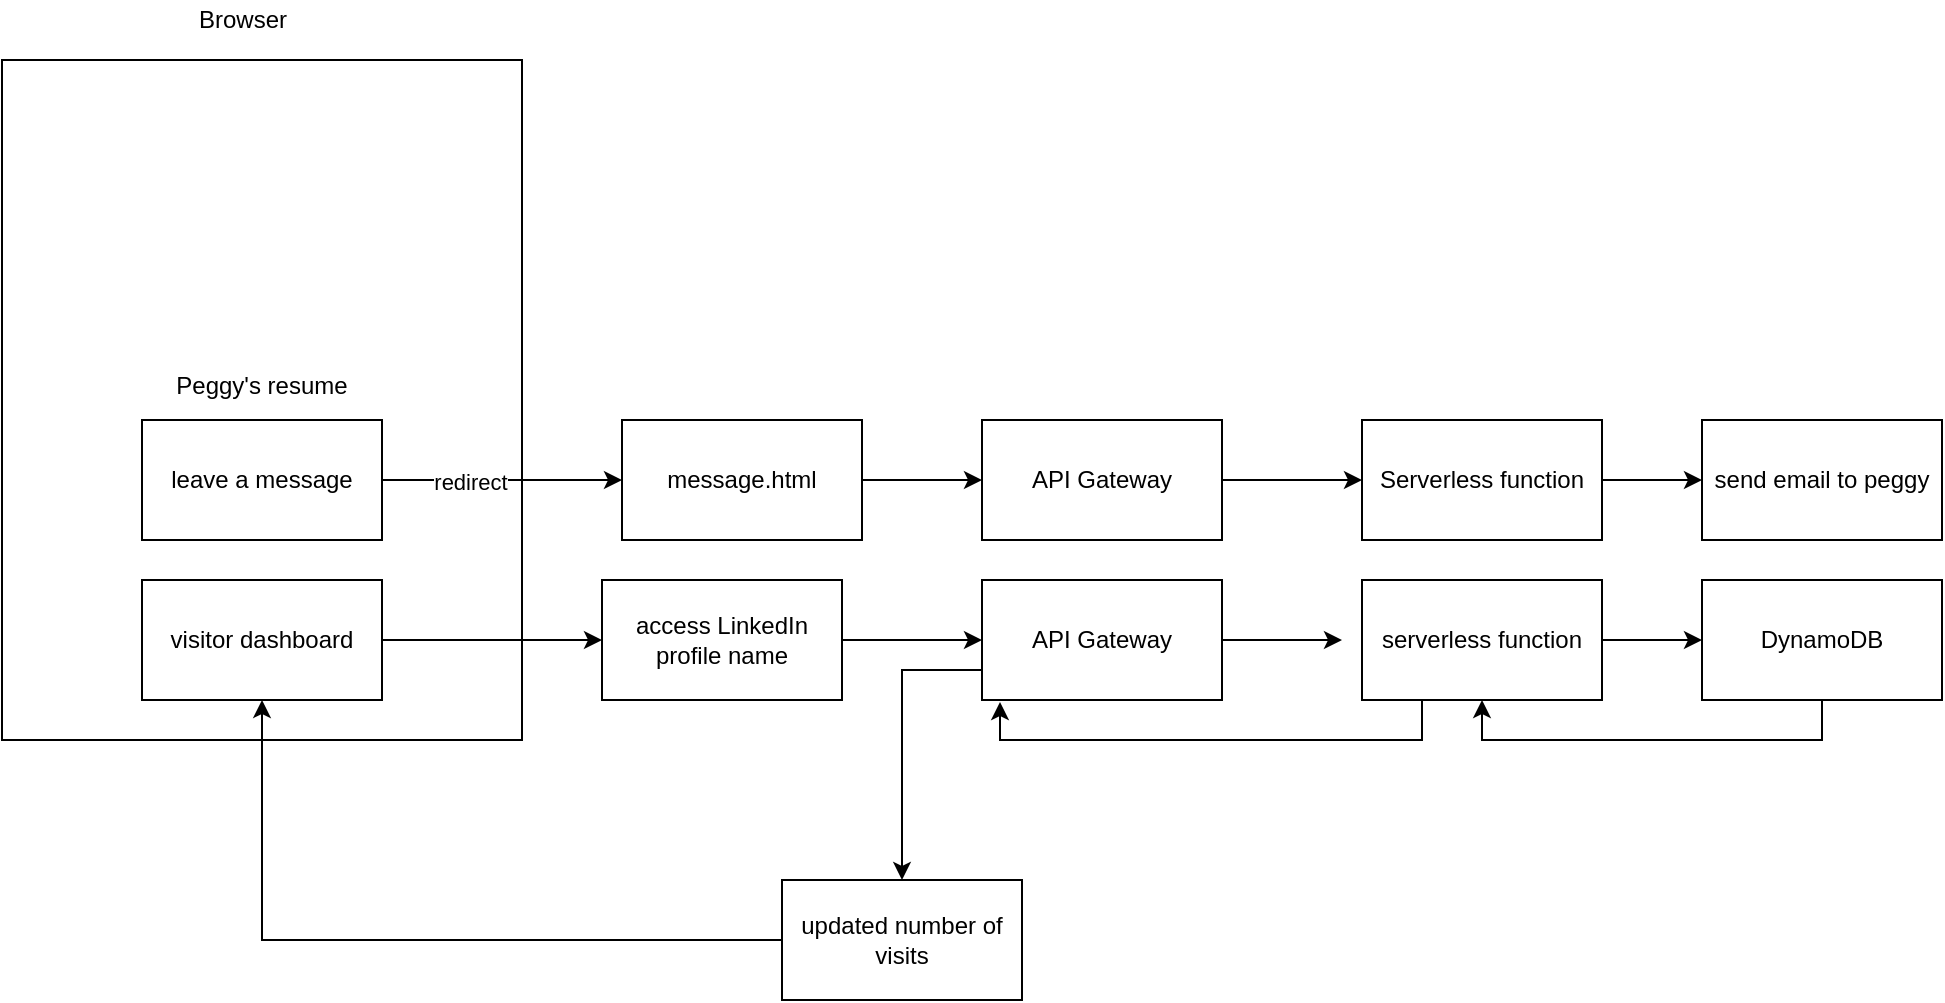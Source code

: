 <mxfile version="13.11.0" type="github">
  <diagram id="vvTb4dROSQ4YfpXdLxjG" name="Page-1">
    <mxGraphModel dx="1426" dy="758" grid="1" gridSize="10" guides="1" tooltips="1" connect="1" arrows="1" fold="1" page="1" pageScale="1" pageWidth="850" pageHeight="1100" math="0" shadow="0">
      <root>
        <mxCell id="0" />
        <mxCell id="1" parent="0" />
        <mxCell id="XFDnlzGBObcAwU8t6l0R-1" value="Peggy&#39;s resume&lt;br&gt;&lt;br&gt;" style="rounded=0;whiteSpace=wrap;html=1;" vertex="1" parent="1">
          <mxGeometry x="80" y="150" width="260" height="340" as="geometry" />
        </mxCell>
        <mxCell id="XFDnlzGBObcAwU8t6l0R-2" value="Browser" style="text;html=1;align=center;verticalAlign=middle;resizable=0;points=[];autosize=1;" vertex="1" parent="1">
          <mxGeometry x="170" y="120" width="60" height="20" as="geometry" />
        </mxCell>
        <mxCell id="XFDnlzGBObcAwU8t6l0R-5" style="edgeStyle=orthogonalEdgeStyle;rounded=0;orthogonalLoop=1;jettySize=auto;html=1;exitX=1;exitY=0.5;exitDx=0;exitDy=0;" edge="1" parent="1" source="XFDnlzGBObcAwU8t6l0R-3">
          <mxGeometry relative="1" as="geometry">
            <mxPoint x="390" y="360" as="targetPoint" />
          </mxGeometry>
        </mxCell>
        <mxCell id="XFDnlzGBObcAwU8t6l0R-7" value="redirect" style="edgeLabel;html=1;align=center;verticalAlign=middle;resizable=0;points=[];" vertex="1" connectable="0" parent="XFDnlzGBObcAwU8t6l0R-5">
          <mxGeometry x="-0.267" y="-1" relative="1" as="geometry">
            <mxPoint as="offset" />
          </mxGeometry>
        </mxCell>
        <mxCell id="XFDnlzGBObcAwU8t6l0R-3" value="leave a message" style="rounded=0;whiteSpace=wrap;html=1;" vertex="1" parent="1">
          <mxGeometry x="150" y="330" width="120" height="60" as="geometry" />
        </mxCell>
        <mxCell id="XFDnlzGBObcAwU8t6l0R-14" style="edgeStyle=orthogonalEdgeStyle;rounded=0;orthogonalLoop=1;jettySize=auto;html=1;exitX=1;exitY=0.5;exitDx=0;exitDy=0;" edge="1" parent="1" source="XFDnlzGBObcAwU8t6l0R-4">
          <mxGeometry relative="1" as="geometry">
            <mxPoint x="380" y="440" as="targetPoint" />
          </mxGeometry>
        </mxCell>
        <mxCell id="XFDnlzGBObcAwU8t6l0R-4" value="visitor dashboard" style="rounded=0;whiteSpace=wrap;html=1;" vertex="1" parent="1">
          <mxGeometry x="150" y="410" width="120" height="60" as="geometry" />
        </mxCell>
        <mxCell id="XFDnlzGBObcAwU8t6l0R-8" style="edgeStyle=orthogonalEdgeStyle;rounded=0;orthogonalLoop=1;jettySize=auto;html=1;exitX=1;exitY=0.5;exitDx=0;exitDy=0;" edge="1" parent="1" source="XFDnlzGBObcAwU8t6l0R-6" target="XFDnlzGBObcAwU8t6l0R-9">
          <mxGeometry relative="1" as="geometry">
            <mxPoint x="570" y="360" as="targetPoint" />
          </mxGeometry>
        </mxCell>
        <mxCell id="XFDnlzGBObcAwU8t6l0R-6" value="message.html" style="rounded=0;whiteSpace=wrap;html=1;" vertex="1" parent="1">
          <mxGeometry x="390" y="330" width="120" height="60" as="geometry" />
        </mxCell>
        <mxCell id="XFDnlzGBObcAwU8t6l0R-10" style="edgeStyle=orthogonalEdgeStyle;rounded=0;orthogonalLoop=1;jettySize=auto;html=1;exitX=1;exitY=0.5;exitDx=0;exitDy=0;" edge="1" parent="1" source="XFDnlzGBObcAwU8t6l0R-9" target="XFDnlzGBObcAwU8t6l0R-11">
          <mxGeometry relative="1" as="geometry">
            <mxPoint x="750" y="360" as="targetPoint" />
          </mxGeometry>
        </mxCell>
        <mxCell id="XFDnlzGBObcAwU8t6l0R-9" value="API Gateway" style="rounded=0;whiteSpace=wrap;html=1;" vertex="1" parent="1">
          <mxGeometry x="570" y="330" width="120" height="60" as="geometry" />
        </mxCell>
        <mxCell id="XFDnlzGBObcAwU8t6l0R-12" style="edgeStyle=orthogonalEdgeStyle;rounded=0;orthogonalLoop=1;jettySize=auto;html=1;exitX=1;exitY=0.5;exitDx=0;exitDy=0;" edge="1" parent="1" source="XFDnlzGBObcAwU8t6l0R-11">
          <mxGeometry relative="1" as="geometry">
            <mxPoint x="930" y="360" as="targetPoint" />
          </mxGeometry>
        </mxCell>
        <mxCell id="XFDnlzGBObcAwU8t6l0R-11" value="Serverless function" style="rounded=0;whiteSpace=wrap;html=1;" vertex="1" parent="1">
          <mxGeometry x="760" y="330" width="120" height="60" as="geometry" />
        </mxCell>
        <mxCell id="XFDnlzGBObcAwU8t6l0R-13" value="send email to peggy" style="whiteSpace=wrap;html=1;" vertex="1" parent="1">
          <mxGeometry x="930" y="330" width="120" height="60" as="geometry" />
        </mxCell>
        <mxCell id="XFDnlzGBObcAwU8t6l0R-16" style="edgeStyle=orthogonalEdgeStyle;rounded=0;orthogonalLoop=1;jettySize=auto;html=1;exitX=1;exitY=0.5;exitDx=0;exitDy=0;" edge="1" parent="1" source="XFDnlzGBObcAwU8t6l0R-15">
          <mxGeometry relative="1" as="geometry">
            <mxPoint x="570" y="440" as="targetPoint" />
          </mxGeometry>
        </mxCell>
        <mxCell id="XFDnlzGBObcAwU8t6l0R-15" value="access LinkedIn profile name" style="whiteSpace=wrap;html=1;" vertex="1" parent="1">
          <mxGeometry x="380" y="410" width="120" height="60" as="geometry" />
        </mxCell>
        <mxCell id="XFDnlzGBObcAwU8t6l0R-18" style="edgeStyle=orthogonalEdgeStyle;rounded=0;orthogonalLoop=1;jettySize=auto;html=1;exitX=1;exitY=0.5;exitDx=0;exitDy=0;" edge="1" parent="1" source="XFDnlzGBObcAwU8t6l0R-17">
          <mxGeometry relative="1" as="geometry">
            <mxPoint x="750" y="440" as="targetPoint" />
          </mxGeometry>
        </mxCell>
        <mxCell id="XFDnlzGBObcAwU8t6l0R-25" style="edgeStyle=orthogonalEdgeStyle;rounded=0;orthogonalLoop=1;jettySize=auto;html=1;exitX=0;exitY=0.75;exitDx=0;exitDy=0;entryX=0.5;entryY=0;entryDx=0;entryDy=0;" edge="1" parent="1" source="XFDnlzGBObcAwU8t6l0R-17" target="XFDnlzGBObcAwU8t6l0R-24">
          <mxGeometry relative="1" as="geometry" />
        </mxCell>
        <mxCell id="XFDnlzGBObcAwU8t6l0R-17" value="API Gateway" style="whiteSpace=wrap;html=1;" vertex="1" parent="1">
          <mxGeometry x="570" y="410" width="120" height="60" as="geometry" />
        </mxCell>
        <mxCell id="XFDnlzGBObcAwU8t6l0R-20" style="edgeStyle=orthogonalEdgeStyle;rounded=0;orthogonalLoop=1;jettySize=auto;html=1;exitX=1;exitY=0.5;exitDx=0;exitDy=0;" edge="1" parent="1" source="XFDnlzGBObcAwU8t6l0R-19">
          <mxGeometry relative="1" as="geometry">
            <mxPoint x="930" y="440" as="targetPoint" />
          </mxGeometry>
        </mxCell>
        <mxCell id="XFDnlzGBObcAwU8t6l0R-23" style="edgeStyle=orthogonalEdgeStyle;rounded=0;orthogonalLoop=1;jettySize=auto;html=1;exitX=0.25;exitY=1;exitDx=0;exitDy=0;entryX=0.075;entryY=1.017;entryDx=0;entryDy=0;entryPerimeter=0;" edge="1" parent="1" source="XFDnlzGBObcAwU8t6l0R-19" target="XFDnlzGBObcAwU8t6l0R-17">
          <mxGeometry relative="1" as="geometry" />
        </mxCell>
        <mxCell id="XFDnlzGBObcAwU8t6l0R-19" value="serverless function" style="whiteSpace=wrap;html=1;" vertex="1" parent="1">
          <mxGeometry x="760" y="410" width="120" height="60" as="geometry" />
        </mxCell>
        <mxCell id="XFDnlzGBObcAwU8t6l0R-22" style="edgeStyle=orthogonalEdgeStyle;rounded=0;orthogonalLoop=1;jettySize=auto;html=1;exitX=0.5;exitY=1;exitDx=0;exitDy=0;entryX=0.5;entryY=1;entryDx=0;entryDy=0;" edge="1" parent="1" source="XFDnlzGBObcAwU8t6l0R-21" target="XFDnlzGBObcAwU8t6l0R-19">
          <mxGeometry relative="1" as="geometry" />
        </mxCell>
        <mxCell id="XFDnlzGBObcAwU8t6l0R-21" value="DynamoDB" style="whiteSpace=wrap;html=1;" vertex="1" parent="1">
          <mxGeometry x="930" y="410" width="120" height="60" as="geometry" />
        </mxCell>
        <mxCell id="XFDnlzGBObcAwU8t6l0R-26" style="edgeStyle=orthogonalEdgeStyle;rounded=0;orthogonalLoop=1;jettySize=auto;html=1;exitX=0;exitY=0.5;exitDx=0;exitDy=0;" edge="1" parent="1" source="XFDnlzGBObcAwU8t6l0R-24" target="XFDnlzGBObcAwU8t6l0R-4">
          <mxGeometry relative="1" as="geometry" />
        </mxCell>
        <mxCell id="XFDnlzGBObcAwU8t6l0R-24" value="updated number of visits" style="whiteSpace=wrap;html=1;" vertex="1" parent="1">
          <mxGeometry x="470" y="560" width="120" height="60" as="geometry" />
        </mxCell>
      </root>
    </mxGraphModel>
  </diagram>
</mxfile>
